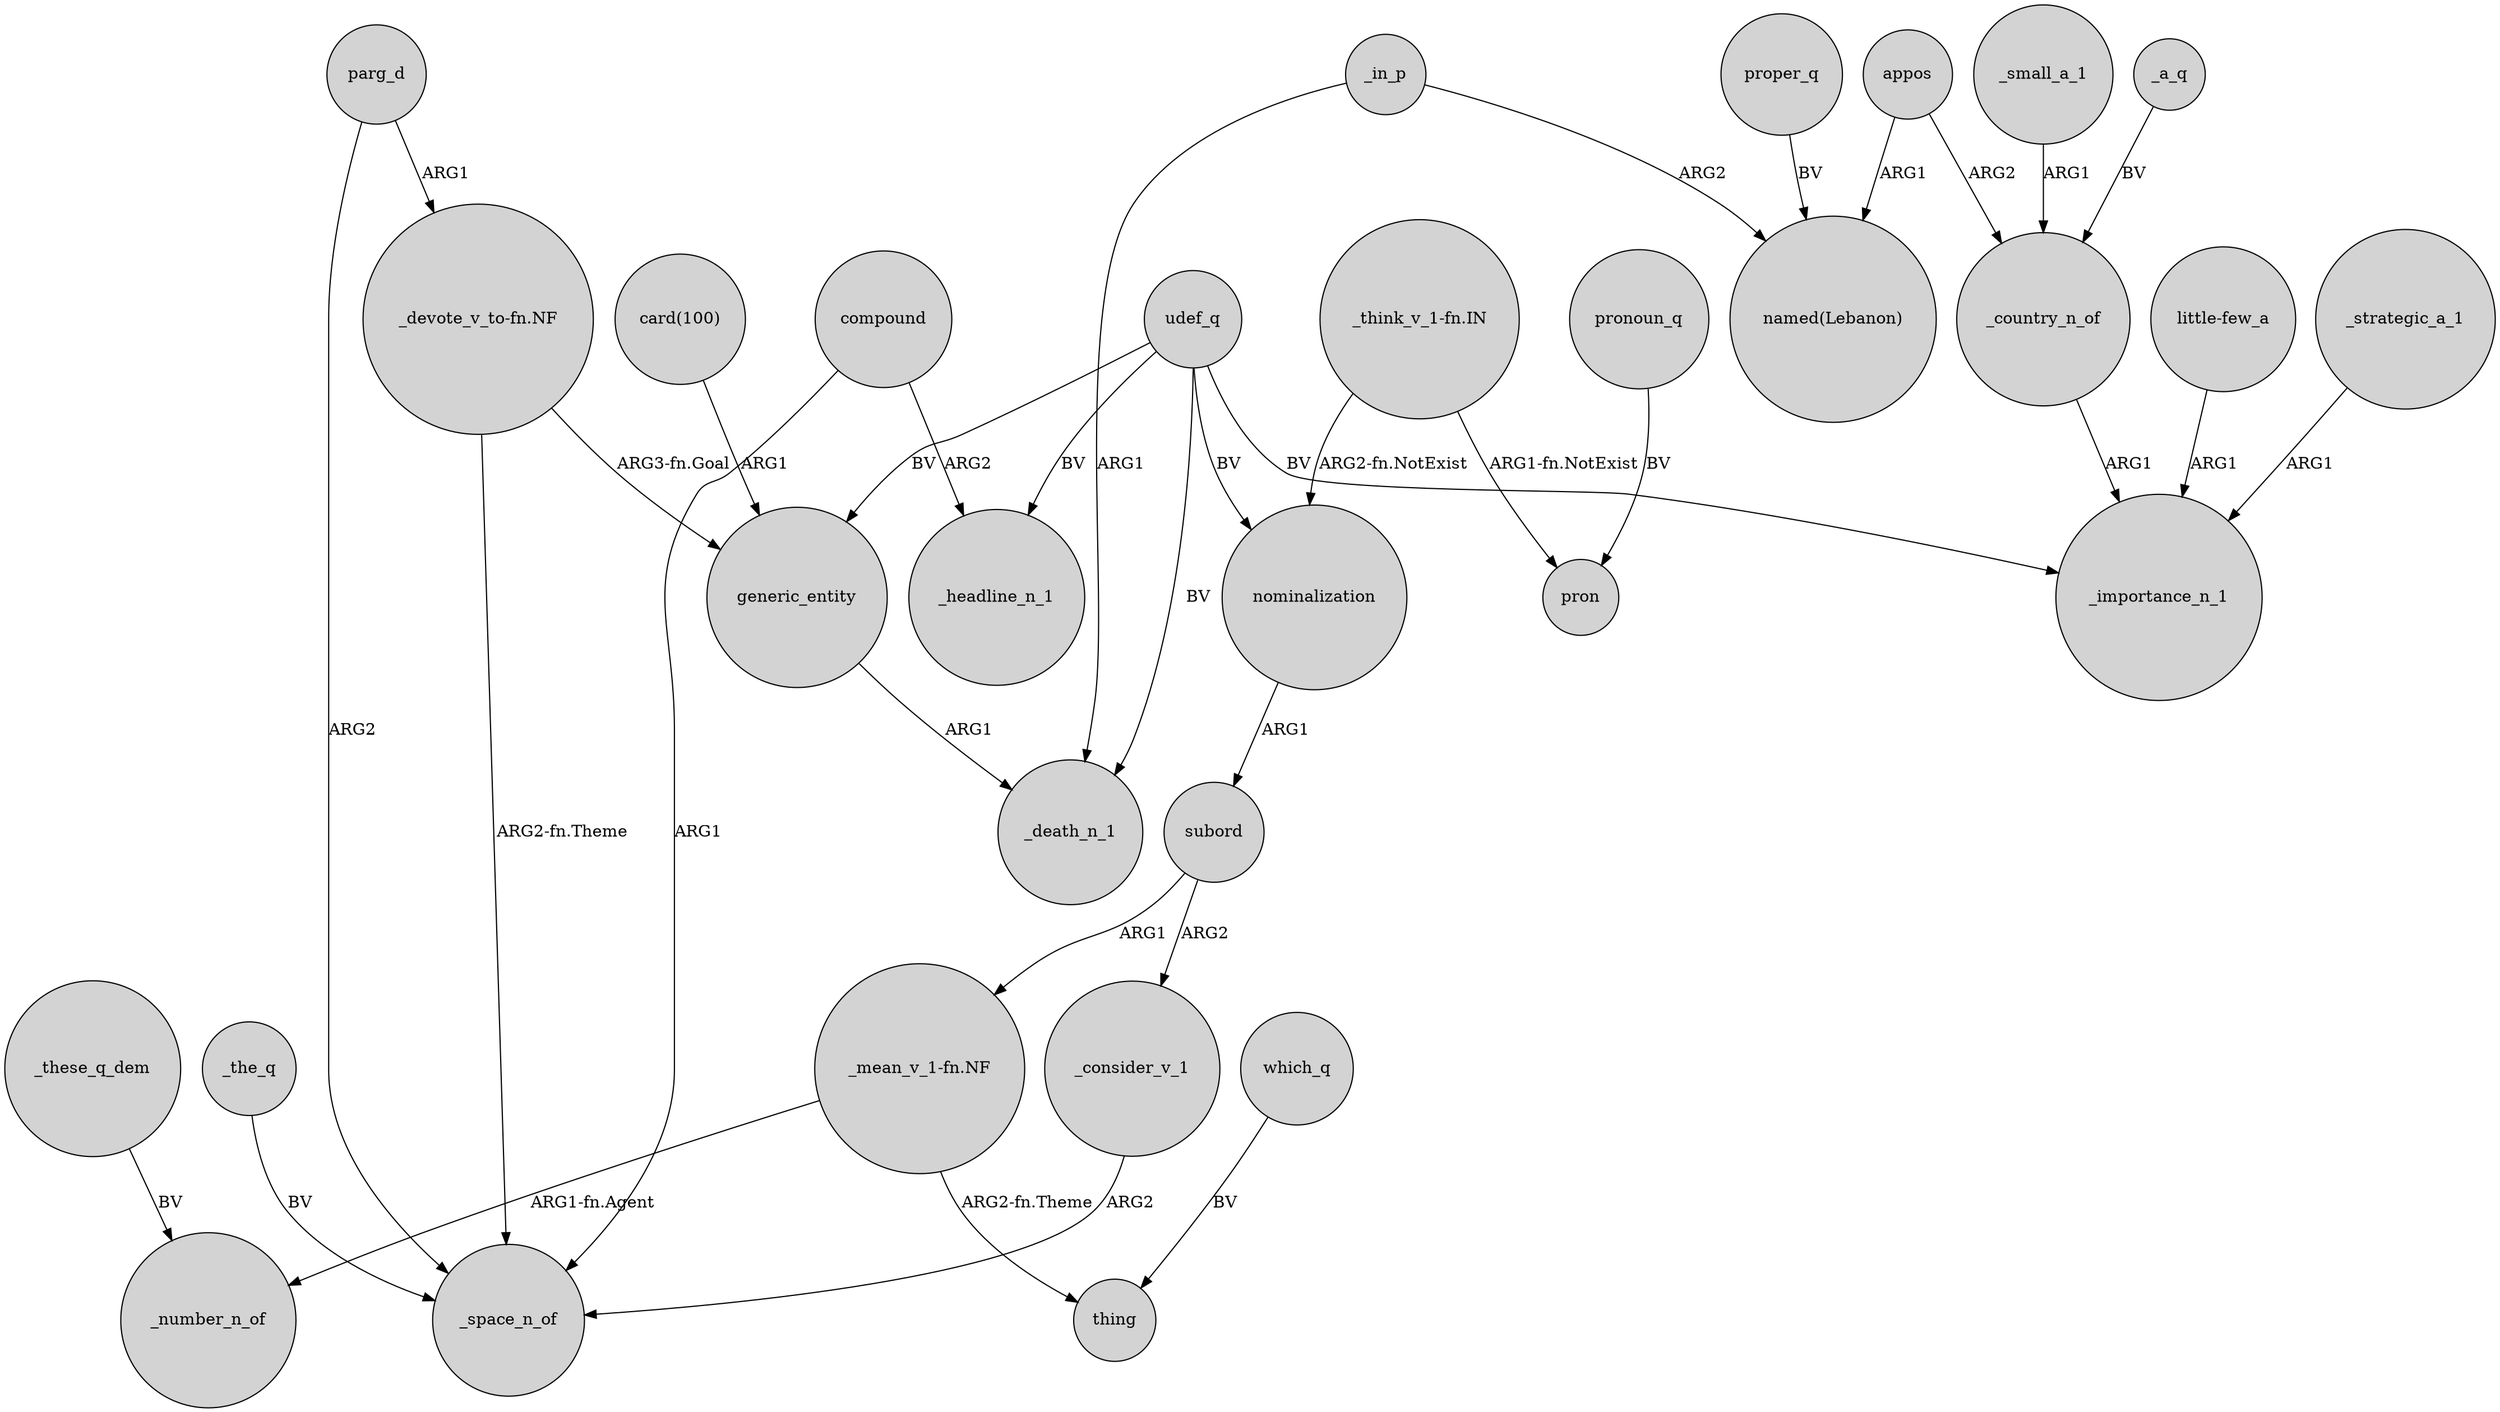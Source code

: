 digraph {
	node [shape=circle style=filled]
	proper_q -> "named(Lebanon)" [label=BV]
	udef_q -> generic_entity [label=BV]
	_country_n_of -> _importance_n_1 [label=ARG1]
	_consider_v_1 -> _space_n_of [label=ARG2]
	"card(100)" -> generic_entity [label=ARG1]
	udef_q -> _importance_n_1 [label=BV]
	"_think_v_1-fn.IN" -> pron [label="ARG1-fn.NotExist"]
	appos -> _country_n_of [label=ARG2]
	"_devote_v_to-fn.NF" -> _space_n_of [label="ARG2-fn.Theme"]
	_in_p -> "named(Lebanon)" [label=ARG2]
	"_think_v_1-fn.IN" -> nominalization [label="ARG2-fn.NotExist"]
	appos -> "named(Lebanon)" [label=ARG1]
	"_devote_v_to-fn.NF" -> generic_entity [label="ARG3-fn.Goal"]
	udef_q -> _headline_n_1 [label=BV]
	_the_q -> _space_n_of [label=BV]
	_these_q_dem -> _number_n_of [label=BV]
	pronoun_q -> pron [label=BV]
	"little-few_a" -> _importance_n_1 [label=ARG1]
	_small_a_1 -> _country_n_of [label=ARG1]
	nominalization -> subord [label=ARG1]
	_a_q -> _country_n_of [label=BV]
	generic_entity -> _death_n_1 [label=ARG1]
	subord -> _consider_v_1 [label=ARG2]
	compound -> _space_n_of [label=ARG1]
	_strategic_a_1 -> _importance_n_1 [label=ARG1]
	udef_q -> nominalization [label=BV]
	"_mean_v_1-fn.NF" -> _number_n_of [label="ARG1-fn.Agent"]
	udef_q -> _death_n_1 [label=BV]
	"_mean_v_1-fn.NF" -> thing [label="ARG2-fn.Theme"]
	parg_d -> "_devote_v_to-fn.NF" [label=ARG1]
	subord -> "_mean_v_1-fn.NF" [label=ARG1]
	compound -> _headline_n_1 [label=ARG2]
	_in_p -> _death_n_1 [label=ARG1]
	parg_d -> _space_n_of [label=ARG2]
	which_q -> thing [label=BV]
}
